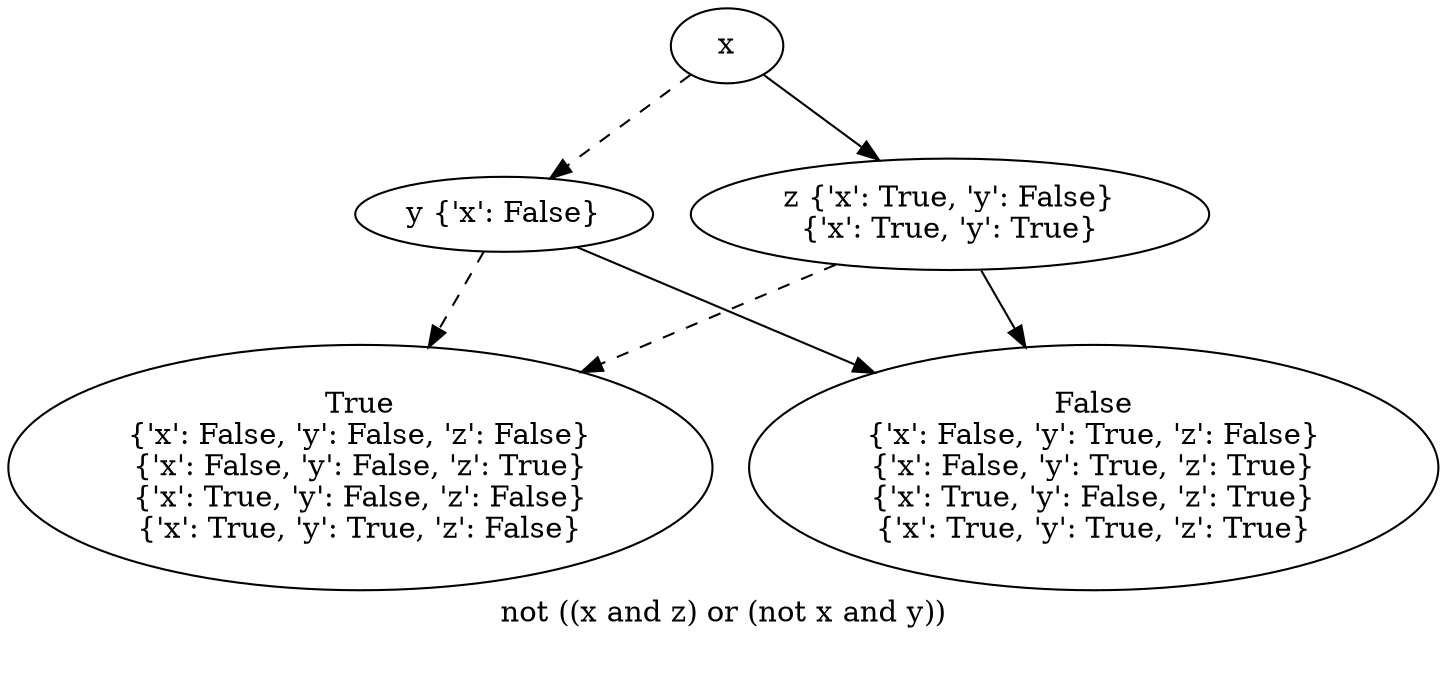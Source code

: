 digraph{
label="not ((x and z) or (not x and y))\n\n"
2889594687056[label=x]2889594686288[label="y {'x': False}"]
2889594687056 -> 2889594686288[style=dashed]
2889594688592[label="True
{'x': False, 'y': False, 'z': False}
{'x': False, 'y': False, 'z': True}
{'x': True, 'y': False, 'z': False}
{'x': True, 'y': True, 'z': False}"]
2889594686288 -> 2889594688592[style=dashed]
2889594687568[label="False
{'x': False, 'y': True, 'z': False}
{'x': False, 'y': True, 'z': True}
{'x': True, 'y': False, 'z': True}
{'x': True, 'y': True, 'z': True}"]
2889594686288 -> 2889594687568
2889594688848[label="z {'x': True, 'y': False}
{'x': True, 'y': True}"]
2889594687056 -> 2889594688848
2889594688592[label="True
{'x': False, 'y': False, 'z': False}
{'x': False, 'y': False, 'z': True}
{'x': True, 'y': False, 'z': False}
{'x': True, 'y': True, 'z': False}"]
2889594688848 -> 2889594688592[style=dashed]
2889594687568[label="False
{'x': False, 'y': True, 'z': False}
{'x': False, 'y': True, 'z': True}
{'x': True, 'y': False, 'z': True}
{'x': True, 'y': True, 'z': True}"]
2889594688848 -> 2889594687568
}
